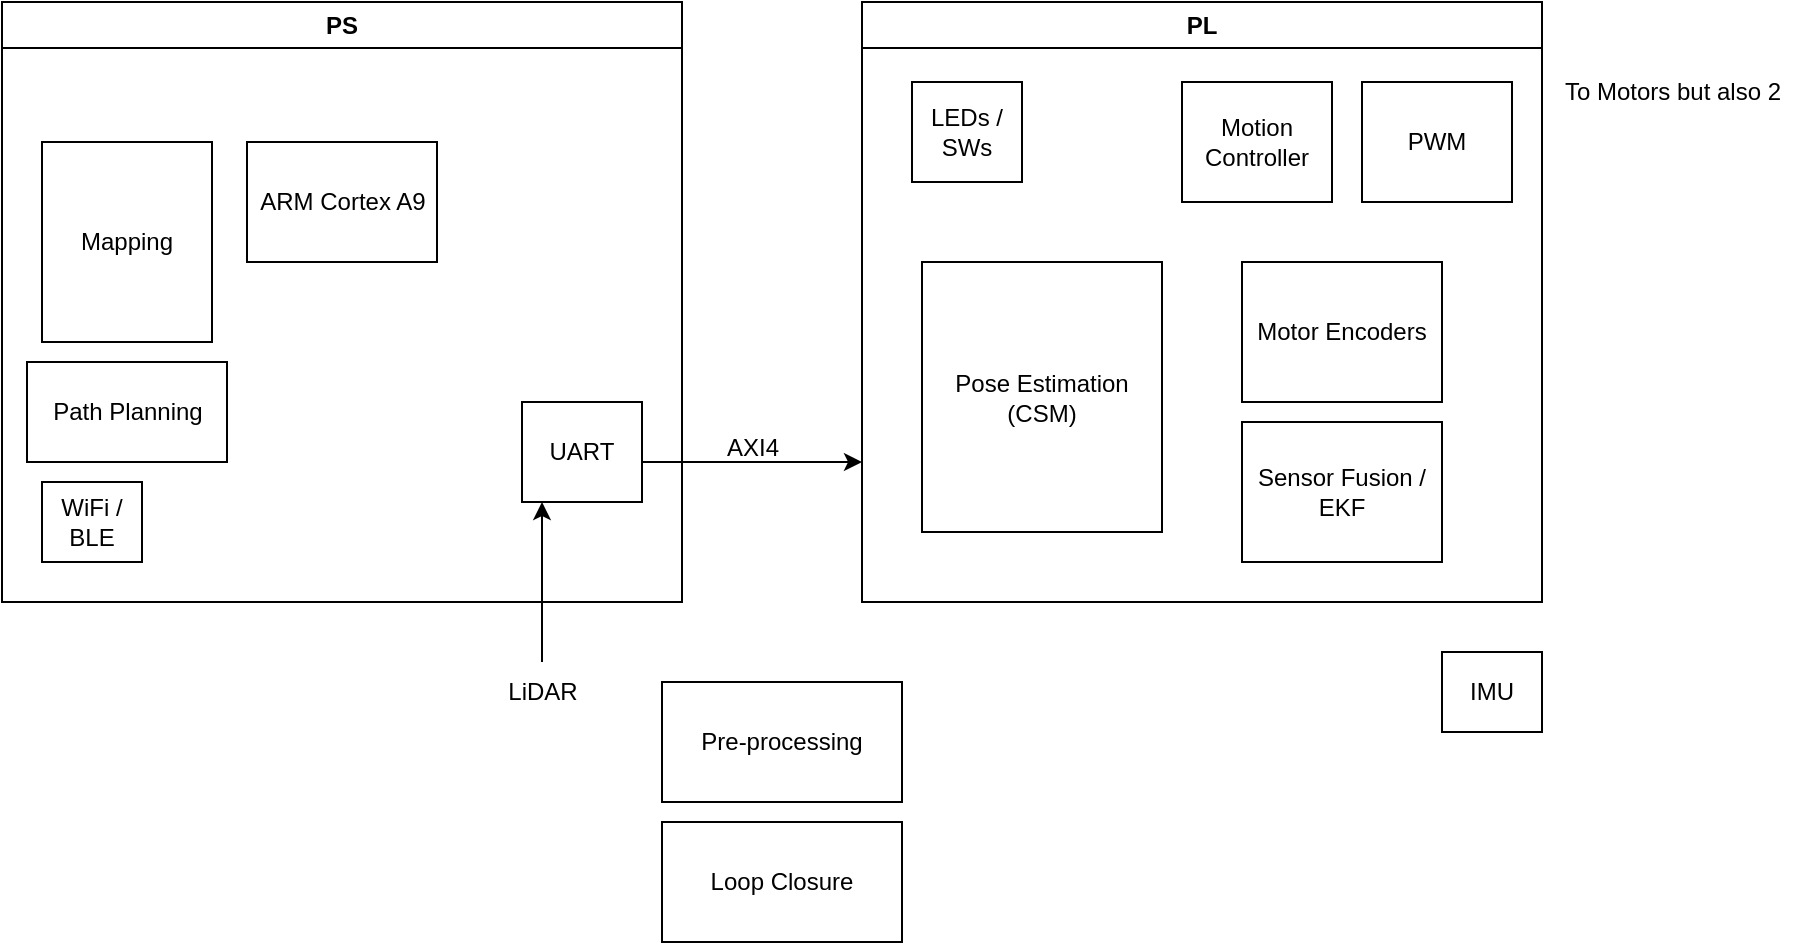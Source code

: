 <mxfile version="27.1.6">
  <diagram name="Page-1" id="JMQvpAv1OXEOiqb7EjPi">
    <mxGraphModel dx="1188" dy="648" grid="1" gridSize="10" guides="1" tooltips="1" connect="1" arrows="1" fold="1" page="1" pageScale="1" pageWidth="1100" pageHeight="850" math="0" shadow="0">
      <root>
        <mxCell id="0" />
        <mxCell id="1" parent="0" />
        <mxCell id="PYKxxs9gpcjiEWfJuZfg-4" value="PS" style="swimlane;whiteSpace=wrap;html=1;" vertex="1" parent="1">
          <mxGeometry x="100" y="160" width="340" height="300" as="geometry" />
        </mxCell>
        <mxCell id="PYKxxs9gpcjiEWfJuZfg-8" value="ARM Cortex A9" style="rounded=0;whiteSpace=wrap;html=1;" vertex="1" parent="PYKxxs9gpcjiEWfJuZfg-4">
          <mxGeometry x="122.5" y="70" width="95" height="60" as="geometry" />
        </mxCell>
        <mxCell id="PYKxxs9gpcjiEWfJuZfg-9" value="UART" style="rounded=0;whiteSpace=wrap;html=1;" vertex="1" parent="PYKxxs9gpcjiEWfJuZfg-4">
          <mxGeometry x="260" y="200" width="60" height="50" as="geometry" />
        </mxCell>
        <mxCell id="PYKxxs9gpcjiEWfJuZfg-12" value="" style="endArrow=classic;html=1;rounded=0;" edge="1" parent="PYKxxs9gpcjiEWfJuZfg-4">
          <mxGeometry width="50" height="50" relative="1" as="geometry">
            <mxPoint x="270" y="330" as="sourcePoint" />
            <mxPoint x="270" y="250" as="targetPoint" />
          </mxGeometry>
        </mxCell>
        <mxCell id="PYKxxs9gpcjiEWfJuZfg-22" value="WiFi / BLE" style="rounded=0;whiteSpace=wrap;html=1;" vertex="1" parent="PYKxxs9gpcjiEWfJuZfg-4">
          <mxGeometry x="20" y="240" width="50" height="40" as="geometry" />
        </mxCell>
        <mxCell id="PYKxxs9gpcjiEWfJuZfg-20" value="Mapping" style="rounded=0;whiteSpace=wrap;html=1;" vertex="1" parent="PYKxxs9gpcjiEWfJuZfg-4">
          <mxGeometry x="20" y="70" width="85" height="100" as="geometry" />
        </mxCell>
        <mxCell id="PYKxxs9gpcjiEWfJuZfg-24" value="Path Planning" style="rounded=0;whiteSpace=wrap;html=1;" vertex="1" parent="PYKxxs9gpcjiEWfJuZfg-4">
          <mxGeometry x="12.5" y="180" width="100" height="50" as="geometry" />
        </mxCell>
        <mxCell id="PYKxxs9gpcjiEWfJuZfg-7" value="PL" style="swimlane;whiteSpace=wrap;html=1;" vertex="1" parent="1">
          <mxGeometry x="530" y="160" width="340" height="300" as="geometry" />
        </mxCell>
        <mxCell id="PYKxxs9gpcjiEWfJuZfg-14" value="Pose Estimation (CSM)" style="rounded=0;whiteSpace=wrap;html=1;" vertex="1" parent="PYKxxs9gpcjiEWfJuZfg-7">
          <mxGeometry x="30" y="130" width="120" height="135" as="geometry" />
        </mxCell>
        <mxCell id="PYKxxs9gpcjiEWfJuZfg-15" value="PWM" style="rounded=0;whiteSpace=wrap;html=1;" vertex="1" parent="PYKxxs9gpcjiEWfJuZfg-7">
          <mxGeometry x="250" y="40" width="75" height="60" as="geometry" />
        </mxCell>
        <mxCell id="PYKxxs9gpcjiEWfJuZfg-16" value="Motor Encoders" style="rounded=0;whiteSpace=wrap;html=1;" vertex="1" parent="PYKxxs9gpcjiEWfJuZfg-7">
          <mxGeometry x="190" y="130" width="100" height="70" as="geometry" />
        </mxCell>
        <mxCell id="PYKxxs9gpcjiEWfJuZfg-23" value="LEDs / SWs" style="rounded=0;whiteSpace=wrap;html=1;" vertex="1" parent="PYKxxs9gpcjiEWfJuZfg-7">
          <mxGeometry x="25" y="40" width="55" height="50" as="geometry" />
        </mxCell>
        <mxCell id="PYKxxs9gpcjiEWfJuZfg-26" value="Motion Controller" style="rounded=0;whiteSpace=wrap;html=1;" vertex="1" parent="PYKxxs9gpcjiEWfJuZfg-7">
          <mxGeometry x="160" y="40" width="75" height="60" as="geometry" />
        </mxCell>
        <mxCell id="PYKxxs9gpcjiEWfJuZfg-28" value="Sensor Fusion / EKF" style="rounded=0;whiteSpace=wrap;html=1;" vertex="1" parent="PYKxxs9gpcjiEWfJuZfg-7">
          <mxGeometry x="190" y="210" width="100" height="70" as="geometry" />
        </mxCell>
        <mxCell id="PYKxxs9gpcjiEWfJuZfg-10" value="" style="endArrow=classic;html=1;rounded=0;" edge="1" parent="1">
          <mxGeometry width="50" height="50" relative="1" as="geometry">
            <mxPoint x="420" y="390" as="sourcePoint" />
            <mxPoint x="530" y="390" as="targetPoint" />
          </mxGeometry>
        </mxCell>
        <mxCell id="PYKxxs9gpcjiEWfJuZfg-11" value="AXI4" style="text;html=1;align=center;verticalAlign=middle;resizable=0;points=[];autosize=1;strokeColor=none;fillColor=none;" vertex="1" parent="1">
          <mxGeometry x="450" y="368" width="50" height="30" as="geometry" />
        </mxCell>
        <mxCell id="PYKxxs9gpcjiEWfJuZfg-13" value="LiDAR" style="text;html=1;align=center;verticalAlign=middle;resizable=0;points=[];autosize=1;strokeColor=none;fillColor=none;" vertex="1" parent="1">
          <mxGeometry x="340" y="490" width="60" height="30" as="geometry" />
        </mxCell>
        <mxCell id="PYKxxs9gpcjiEWfJuZfg-18" value="To Motors but also 2" style="text;html=1;align=center;verticalAlign=middle;resizable=0;points=[];autosize=1;strokeColor=none;fillColor=none;" vertex="1" parent="1">
          <mxGeometry x="870" y="190" width="130" height="30" as="geometry" />
        </mxCell>
        <mxCell id="PYKxxs9gpcjiEWfJuZfg-19" value="Pre-processing" style="rounded=0;whiteSpace=wrap;html=1;" vertex="1" parent="1">
          <mxGeometry x="430" y="500" width="120" height="60" as="geometry" />
        </mxCell>
        <mxCell id="PYKxxs9gpcjiEWfJuZfg-21" value="Loop Closure" style="rounded=0;whiteSpace=wrap;html=1;" vertex="1" parent="1">
          <mxGeometry x="430" y="570" width="120" height="60" as="geometry" />
        </mxCell>
        <mxCell id="PYKxxs9gpcjiEWfJuZfg-29" value="IMU" style="rounded=0;whiteSpace=wrap;html=1;" vertex="1" parent="1">
          <mxGeometry x="820" y="485" width="50" height="40" as="geometry" />
        </mxCell>
      </root>
    </mxGraphModel>
  </diagram>
</mxfile>
